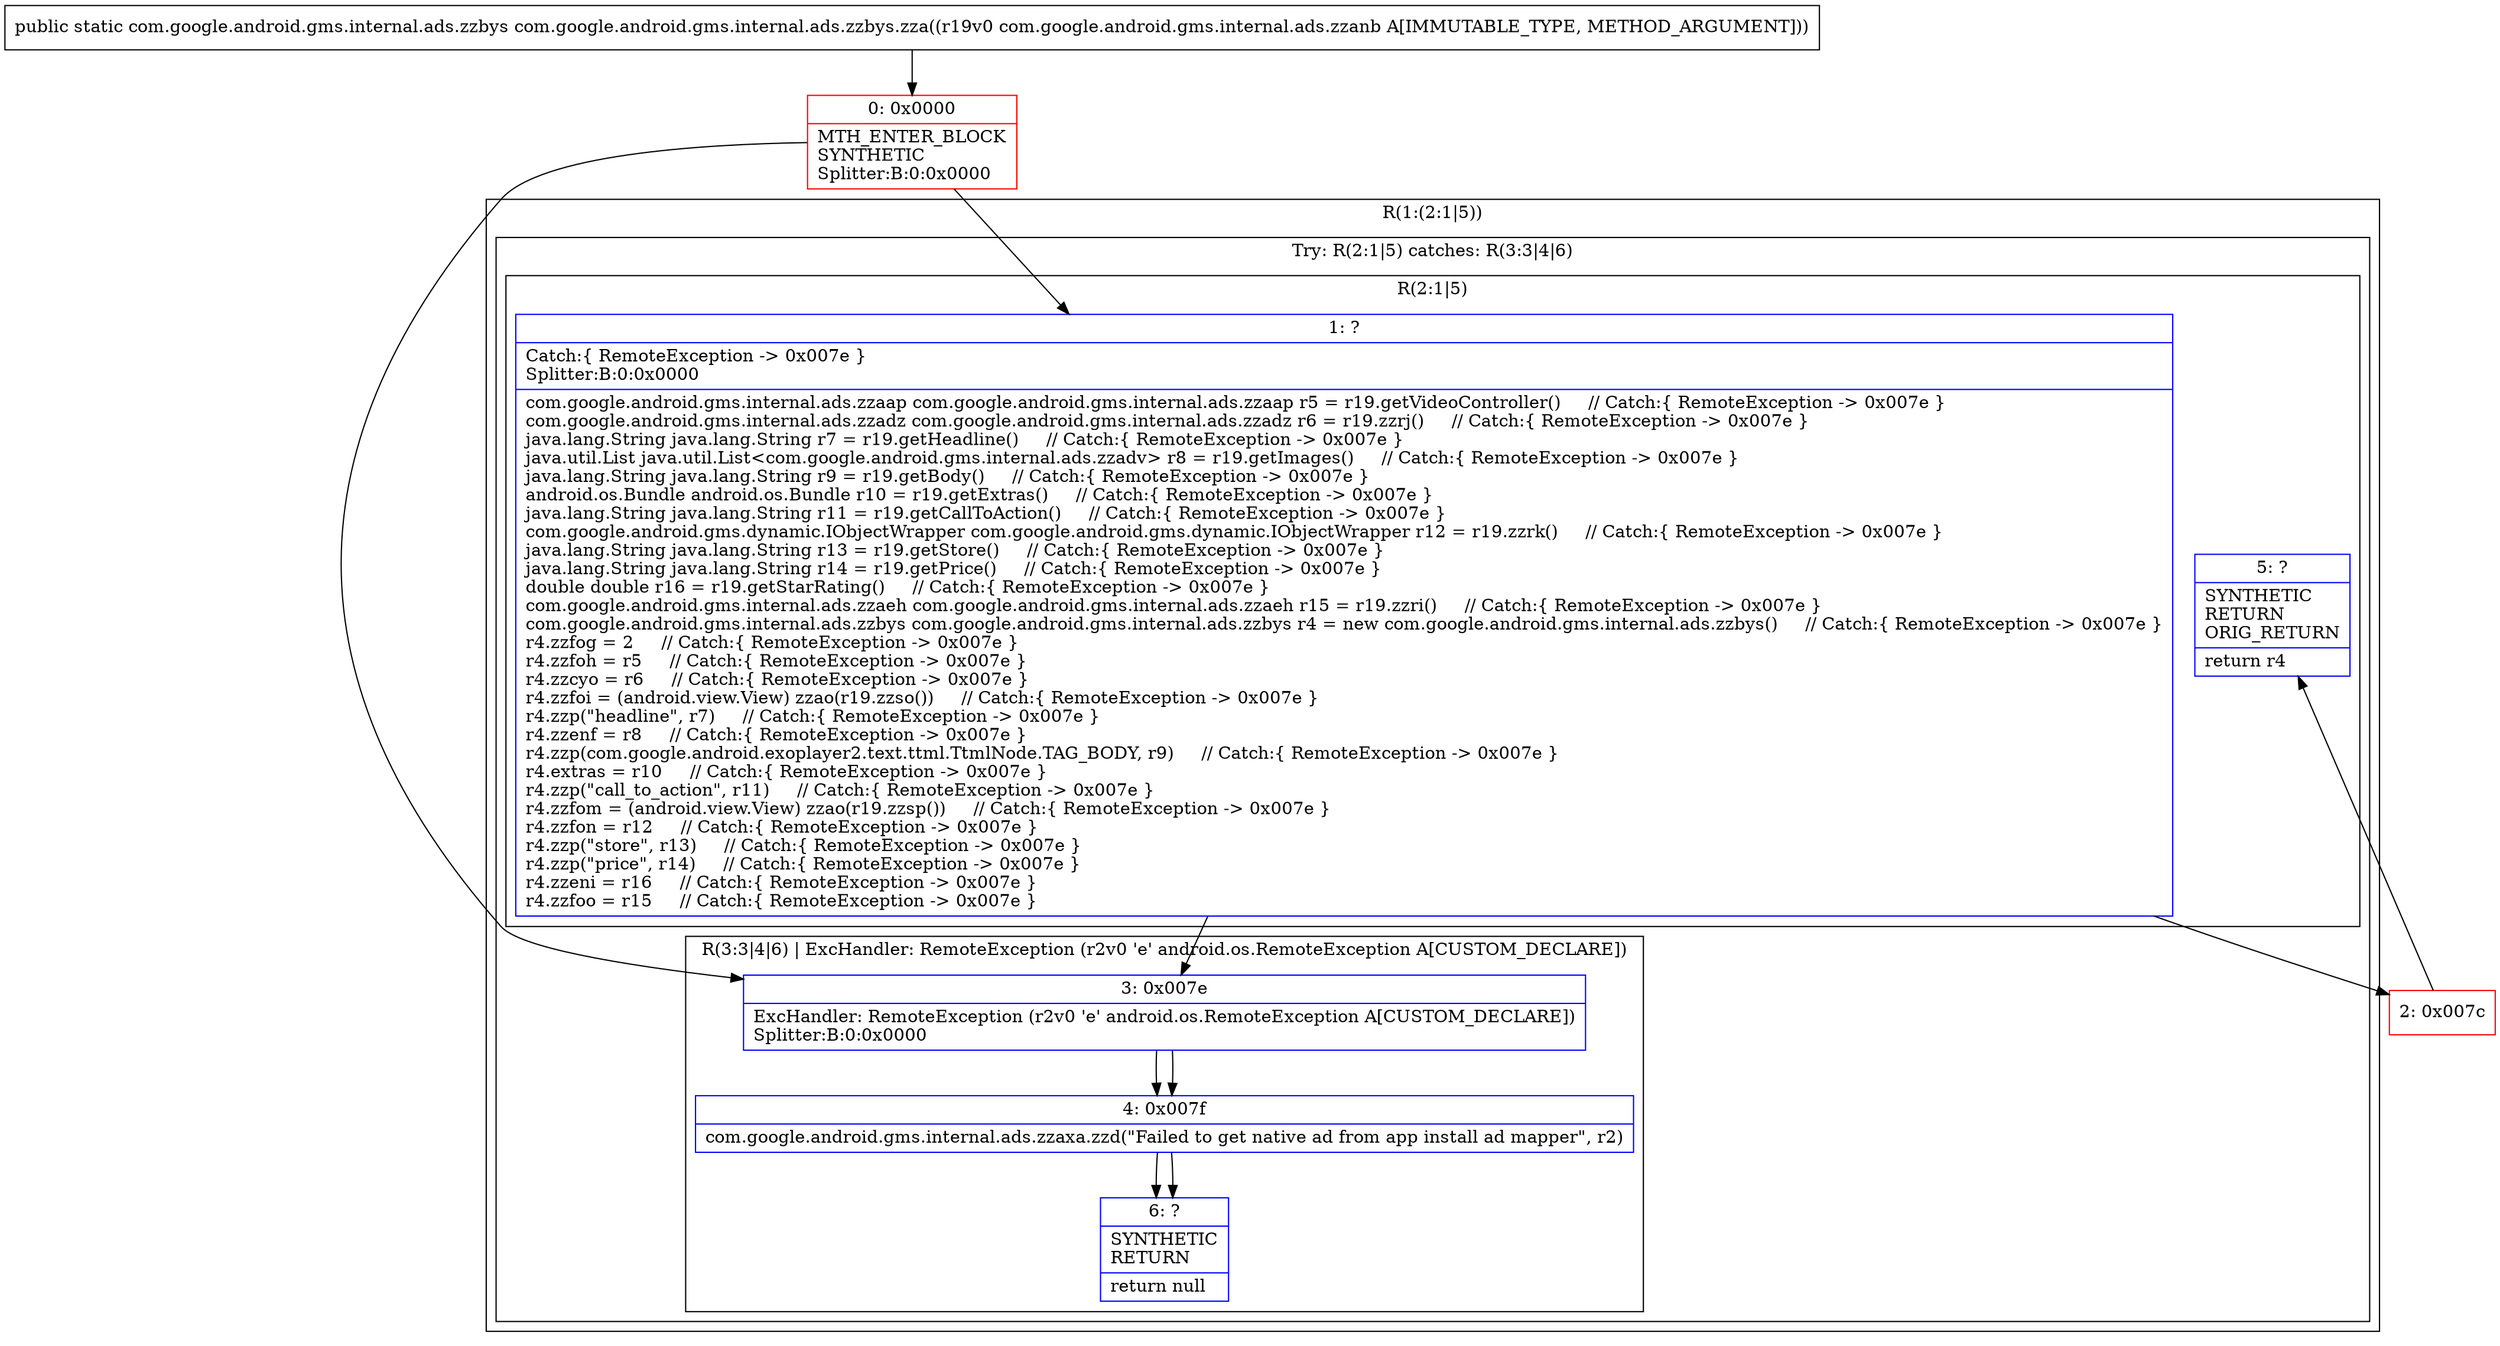 digraph "CFG forcom.google.android.gms.internal.ads.zzbys.zza(Lcom\/google\/android\/gms\/internal\/ads\/zzanb;)Lcom\/google\/android\/gms\/internal\/ads\/zzbys;" {
subgraph cluster_Region_666445980 {
label = "R(1:(2:1|5))";
node [shape=record,color=blue];
subgraph cluster_TryCatchRegion_1220561854 {
label = "Try: R(2:1|5) catches: R(3:3|4|6)";
node [shape=record,color=blue];
subgraph cluster_Region_2110067120 {
label = "R(2:1|5)";
node [shape=record,color=blue];
Node_1 [shape=record,label="{1\:\ ?|Catch:\{ RemoteException \-\> 0x007e \}\lSplitter:B:0:0x0000\l|com.google.android.gms.internal.ads.zzaap com.google.android.gms.internal.ads.zzaap r5 = r19.getVideoController()     \/\/ Catch:\{ RemoteException \-\> 0x007e \}\lcom.google.android.gms.internal.ads.zzadz com.google.android.gms.internal.ads.zzadz r6 = r19.zzrj()     \/\/ Catch:\{ RemoteException \-\> 0x007e \}\ljava.lang.String java.lang.String r7 = r19.getHeadline()     \/\/ Catch:\{ RemoteException \-\> 0x007e \}\ljava.util.List java.util.List\<com.google.android.gms.internal.ads.zzadv\> r8 = r19.getImages()     \/\/ Catch:\{ RemoteException \-\> 0x007e \}\ljava.lang.String java.lang.String r9 = r19.getBody()     \/\/ Catch:\{ RemoteException \-\> 0x007e \}\landroid.os.Bundle android.os.Bundle r10 = r19.getExtras()     \/\/ Catch:\{ RemoteException \-\> 0x007e \}\ljava.lang.String java.lang.String r11 = r19.getCallToAction()     \/\/ Catch:\{ RemoteException \-\> 0x007e \}\lcom.google.android.gms.dynamic.IObjectWrapper com.google.android.gms.dynamic.IObjectWrapper r12 = r19.zzrk()     \/\/ Catch:\{ RemoteException \-\> 0x007e \}\ljava.lang.String java.lang.String r13 = r19.getStore()     \/\/ Catch:\{ RemoteException \-\> 0x007e \}\ljava.lang.String java.lang.String r14 = r19.getPrice()     \/\/ Catch:\{ RemoteException \-\> 0x007e \}\ldouble double r16 = r19.getStarRating()     \/\/ Catch:\{ RemoteException \-\> 0x007e \}\lcom.google.android.gms.internal.ads.zzaeh com.google.android.gms.internal.ads.zzaeh r15 = r19.zzri()     \/\/ Catch:\{ RemoteException \-\> 0x007e \}\lcom.google.android.gms.internal.ads.zzbys com.google.android.gms.internal.ads.zzbys r4 = new com.google.android.gms.internal.ads.zzbys()     \/\/ Catch:\{ RemoteException \-\> 0x007e \}\lr4.zzfog = 2     \/\/ Catch:\{ RemoteException \-\> 0x007e \}\lr4.zzfoh = r5     \/\/ Catch:\{ RemoteException \-\> 0x007e \}\lr4.zzcyo = r6     \/\/ Catch:\{ RemoteException \-\> 0x007e \}\lr4.zzfoi = (android.view.View) zzao(r19.zzso())     \/\/ Catch:\{ RemoteException \-\> 0x007e \}\lr4.zzp(\"headline\", r7)     \/\/ Catch:\{ RemoteException \-\> 0x007e \}\lr4.zzenf = r8     \/\/ Catch:\{ RemoteException \-\> 0x007e \}\lr4.zzp(com.google.android.exoplayer2.text.ttml.TtmlNode.TAG_BODY, r9)     \/\/ Catch:\{ RemoteException \-\> 0x007e \}\lr4.extras = r10     \/\/ Catch:\{ RemoteException \-\> 0x007e \}\lr4.zzp(\"call_to_action\", r11)     \/\/ Catch:\{ RemoteException \-\> 0x007e \}\lr4.zzfom = (android.view.View) zzao(r19.zzsp())     \/\/ Catch:\{ RemoteException \-\> 0x007e \}\lr4.zzfon = r12     \/\/ Catch:\{ RemoteException \-\> 0x007e \}\lr4.zzp(\"store\", r13)     \/\/ Catch:\{ RemoteException \-\> 0x007e \}\lr4.zzp(\"price\", r14)     \/\/ Catch:\{ RemoteException \-\> 0x007e \}\lr4.zzeni = r16     \/\/ Catch:\{ RemoteException \-\> 0x007e \}\lr4.zzfoo = r15     \/\/ Catch:\{ RemoteException \-\> 0x007e \}\l}"];
Node_5 [shape=record,label="{5\:\ ?|SYNTHETIC\lRETURN\lORIG_RETURN\l|return r4\l}"];
}
subgraph cluster_Region_1899530756 {
label = "R(3:3|4|6) | ExcHandler: RemoteException (r2v0 'e' android.os.RemoteException A[CUSTOM_DECLARE])\l";
node [shape=record,color=blue];
Node_3 [shape=record,label="{3\:\ 0x007e|ExcHandler: RemoteException (r2v0 'e' android.os.RemoteException A[CUSTOM_DECLARE])\lSplitter:B:0:0x0000\l}"];
Node_4 [shape=record,label="{4\:\ 0x007f|com.google.android.gms.internal.ads.zzaxa.zzd(\"Failed to get native ad from app install ad mapper\", r2)\l}"];
Node_6 [shape=record,label="{6\:\ ?|SYNTHETIC\lRETURN\l|return null\l}"];
}
}
}
subgraph cluster_Region_1899530756 {
label = "R(3:3|4|6) | ExcHandler: RemoteException (r2v0 'e' android.os.RemoteException A[CUSTOM_DECLARE])\l";
node [shape=record,color=blue];
Node_3 [shape=record,label="{3\:\ 0x007e|ExcHandler: RemoteException (r2v0 'e' android.os.RemoteException A[CUSTOM_DECLARE])\lSplitter:B:0:0x0000\l}"];
Node_4 [shape=record,label="{4\:\ 0x007f|com.google.android.gms.internal.ads.zzaxa.zzd(\"Failed to get native ad from app install ad mapper\", r2)\l}"];
Node_6 [shape=record,label="{6\:\ ?|SYNTHETIC\lRETURN\l|return null\l}"];
}
Node_0 [shape=record,color=red,label="{0\:\ 0x0000|MTH_ENTER_BLOCK\lSYNTHETIC\lSplitter:B:0:0x0000\l}"];
Node_2 [shape=record,color=red,label="{2\:\ 0x007c}"];
MethodNode[shape=record,label="{public static com.google.android.gms.internal.ads.zzbys com.google.android.gms.internal.ads.zzbys.zza((r19v0 com.google.android.gms.internal.ads.zzanb A[IMMUTABLE_TYPE, METHOD_ARGUMENT])) }"];
MethodNode -> Node_0;
Node_1 -> Node_2;
Node_1 -> Node_3;
Node_3 -> Node_4;
Node_4 -> Node_6;
Node_3 -> Node_4;
Node_4 -> Node_6;
Node_0 -> Node_1;
Node_0 -> Node_3;
Node_2 -> Node_5;
}

